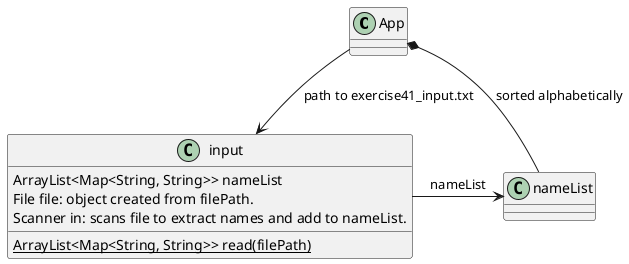 @startuml
class App
App *-- nameList: sorted alphabetically

class input {
    {static} ArrayList<Map<String, String>> read(filePath)
    ArrayList<Map<String, String>> nameList
    File file: object created from filePath.
    Scanner in: scans file to extract names and add to nameList.
}

input -> nameList: nameList
App --> input: path to exercise41_input.txt
@enduml